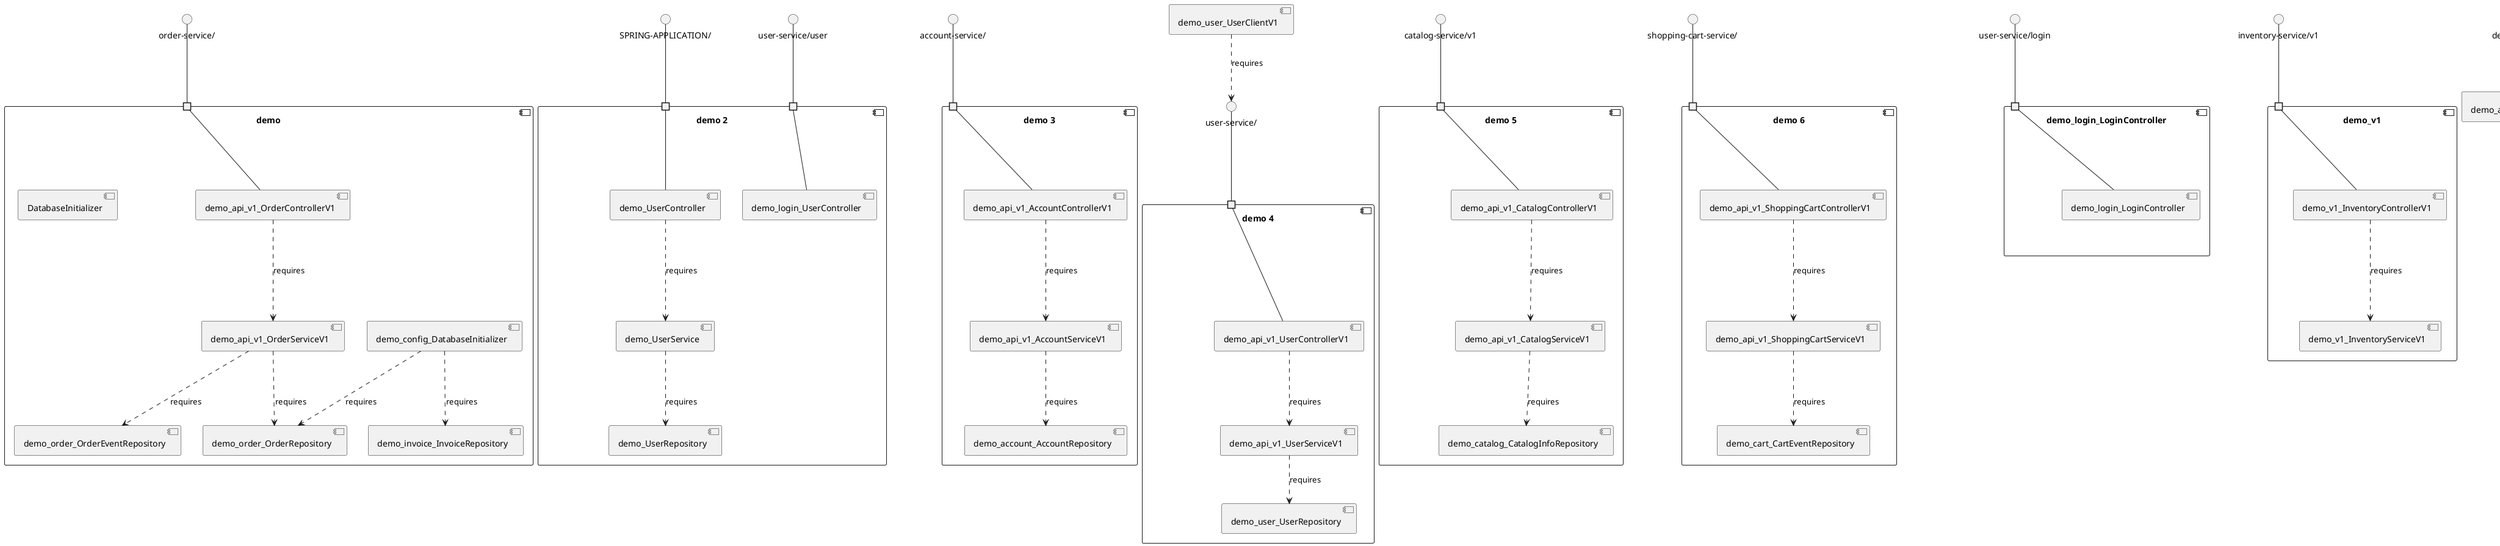 @startuml
skinparam fixCircleLabelOverlapping true
skinparam componentStyle uml2
component "demo\n\n\n\n\n\n" {
[demo_config_DatabaseInitializer]
[demo_order_OrderRepository]
[demo_order_OrderEventRepository]
[demo_api_v1_OrderControllerV1]
[demo_invoice_InvoiceRepository]
[demo_api_v1_OrderServiceV1]
[DatabaseInitializer]
portin " " as demo_requires_order_service_
[demo_api_v1_OrderControllerV1]..>[demo_api_v1_OrderServiceV1] : requires
[demo_config_DatabaseInitializer]..>[demo_order_OrderRepository] : requires
[demo_api_v1_OrderServiceV1]..>[demo_order_OrderEventRepository] : requires
[demo_config_DatabaseInitializer]..>[demo_invoice_InvoiceRepository] : requires
[demo_api_v1_OrderServiceV1]..>[demo_order_OrderRepository] : requires
"demo_requires_order_service_"--[demo_api_v1_OrderControllerV1]
}
interface "order-service/" as interface.order_service_
interface.order_service_--"demo_requires_order_service_"
component "demo 2\n\n\n\n\n\n" {
[demo_UserController]
[demo_login_UserController]
[demo_UserService]
[demo_UserRepository]
portin " " as demo_2_requires_user_service_user
portin " " as demo_2_requires_SPRING_APPLICATION_
[demo_UserController]..>[demo_UserService] : requires
[demo_UserService]..>[demo_UserRepository] : requires
"demo_2_requires_user_service_user"--[demo_login_UserController]
"demo_2_requires_SPRING_APPLICATION_"--[demo_UserController]
}
interface "SPRING-APPLICATION/" as interface.SPRING_APPLICATION_
interface.SPRING_APPLICATION_--"demo_2_requires_SPRING_APPLICATION_"
interface "user-service/user" as interface.user_service_user
interface.user_service_user--"demo_2_requires_user_service_user"
component "demo 3\n\n\n\n\n\n" {
[demo_account_AccountRepository]
[demo_api_v1_AccountServiceV1]
[demo_api_v1_AccountControllerV1]
portin " " as demo_3_requires_account_service_
[demo_api_v1_AccountServiceV1]..>[demo_account_AccountRepository] : requires
[demo_api_v1_AccountControllerV1]..>[demo_api_v1_AccountServiceV1] : requires
"demo_3_requires_account_service_"--[demo_api_v1_AccountControllerV1]
}
interface "account-service/" as interface.account_service_
interface.account_service_--"demo_3_requires_account_service_"
component "demo 4\n\n\n\n\n\n" {
[demo_api_v1_UserControllerV1]
[demo_api_v1_UserServiceV1]
[demo_user_UserRepository]
portin " " as demo_4_requires_user_service_
[demo_api_v1_UserServiceV1]..>[demo_user_UserRepository] : requires
[demo_api_v1_UserControllerV1]..>[demo_api_v1_UserServiceV1] : requires
"demo_4_requires_user_service_"--[demo_api_v1_UserControllerV1]
}
interface "user-service/" as interface.user_service_
interface.user_service_--"demo_4_requires_user_service_"
component "demo 5\n\n\n\n\n\n" {
[demo_catalog_CatalogInfoRepository]
[demo_api_v1_CatalogControllerV1]
[demo_api_v1_CatalogServiceV1]
portin " " as demo_5_requires_catalog_service_v1
[demo_api_v1_CatalogControllerV1]..>[demo_api_v1_CatalogServiceV1] : requires
[demo_api_v1_CatalogServiceV1]..>[demo_catalog_CatalogInfoRepository] : requires
"demo_5_requires_catalog_service_v1"--[demo_api_v1_CatalogControllerV1]
}
interface "catalog-service/v1" as interface.catalog_service_v1
interface.catalog_service_v1--"demo_5_requires_catalog_service_v1"
component "demo 6\n\n\n\n\n\n" {
[demo_cart_CartEventRepository]
[demo_api_v1_ShoppingCartServiceV1]
[demo_api_v1_ShoppingCartControllerV1]
portin " " as demo_6_requires_shopping_cart_service_
[demo_api_v1_ShoppingCartServiceV1]..>[demo_cart_CartEventRepository] : requires
[demo_api_v1_ShoppingCartControllerV1]..>[demo_api_v1_ShoppingCartServiceV1] : requires
"demo_6_requires_shopping_cart_service_"--[demo_api_v1_ShoppingCartControllerV1]
}
interface "shopping-cart-service/" as interface.shopping_cart_service_
interface.shopping_cart_service_--"demo_6_requires_shopping_cart_service_"
component "demo_login_LoginController\n\n\n\n\n\n" {
[demo_login_LoginController]
portin " " as demo_login_LoginController_requires_user_service_login
"demo_login_LoginController_requires_user_service_login"--[demo_login_LoginController]
}
interface "user-service/login" as interface.user_service_login
interface.user_service_login--"demo_login_LoginController_requires_user_service_login"
component "demo_v1\n\n\n\n\n\n" {
[demo_v1_InventoryServiceV1]
[demo_v1_InventoryControllerV1]
portin " " as demo_v1_requires_inventory_service_v1
[demo_v1_InventoryControllerV1]..>[demo_v1_InventoryServiceV1] : requires
"demo_v1_requires_inventory_service_v1"--[demo_v1_InventoryControllerV1]
}
interface "inventory-service/v1" as interface.inventory_service_v1
interface.inventory_service_v1--"demo_v1_requires_inventory_service_v1"
interface "demo_api_v1_OAuth2RestTemplate$2" as interface.demo_api_v1_OAuth2RestTemplate_2
interface.demo_api_v1_OAuth2RestTemplate_2--[demo_api_v1_OAuth2RestTemplate_2_Provider]
interface "demo_api_v1_OAuth2RestTemplate$3" as interface.demo_api_v1_OAuth2RestTemplate_3
interface.demo_api_v1_OAuth2RestTemplate_3--[demo_api_v1_OAuth2RestTemplate_3_Provider]
interface "demo_api_v1_OAuth2RestTemplate" as interface.demo_api_v1_OAuth2RestTemplate
interface.demo_api_v1_OAuth2RestTemplate--[demo_api_v1_OAuth2RestTemplate_Provider]
interface "demo_api_v1_RestTemplate$2" as interface.demo_api_v1_RestTemplate_2
interface.demo_api_v1_RestTemplate_2--[demo_api_v1_RestTemplate_2_Provider]
interface "demo_api_v1_RestTemplate" as interface.demo_api_v1_RestTemplate
interface.demo_api_v1_RestTemplate--[demo_api_v1_RestTemplate_Provider]
interface "demo_inventory_InventoryRepository" as interface.demo_inventory_InventoryRepository
interface.demo_inventory_InventoryRepository--[demo_inventory_InventoryRepository_Provider]
interface "demo_login_AuthenticationManager" as interface.demo_login_AuthenticationManager
interface.demo_login_AuthenticationManager--[demo_login_AuthenticationManager_Provider]
interface "demo_login_ClientDetailsService" as interface.demo_login_ClientDetailsService
interface.demo_login_ClientDetailsService--[demo_login_ClientDetailsService_Provider]
interface "demo_login_HttpSessionSecurityContextRepository" as interface.demo_login_HttpSessionSecurityContextRepository
interface.demo_login_HttpSessionSecurityContextRepository--[demo_login_HttpSessionSecurityContextRepository_Provider]
interface "demo_product_ProductRepository" as interface.demo_product_ProductRepository
interface.demo_product_ProductRepository--[demo_product_ProductRepository_Provider]
interface "user-service/" as interface.user_service_
[demo_user_UserClientV1]..>interface.user_service_ : requires
interface "demo_v1_Session" as interface.demo_v1_Session
interface.demo_v1_Session--[demo_v1_Session_Provider]

@enduml
